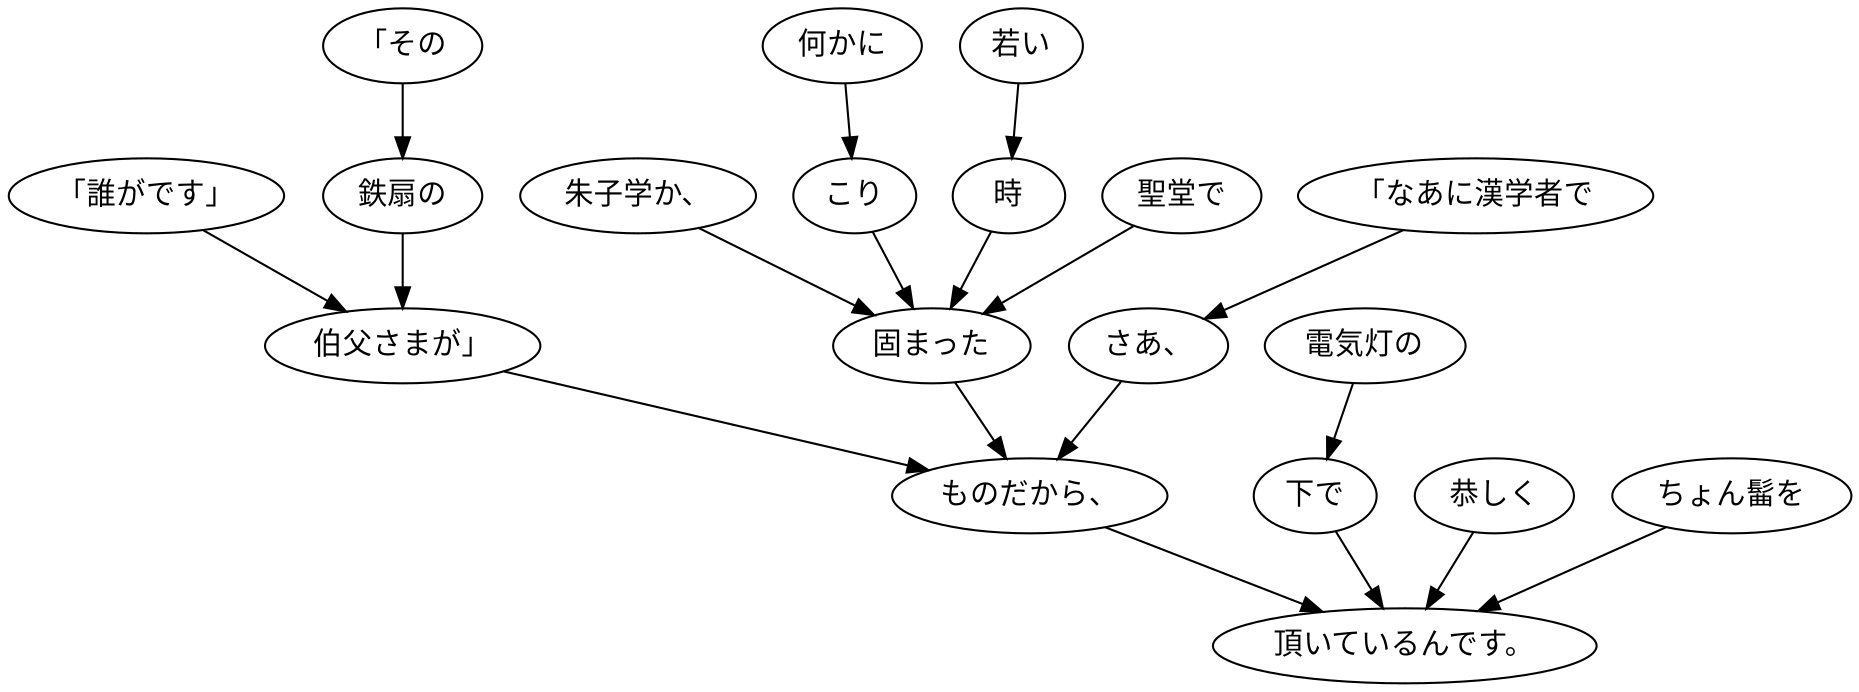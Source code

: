 digraph graph1767 {
	node0 [label="「誰がです」"];
	node1 [label="「その"];
	node2 [label="鉄扇の"];
	node3 [label="伯父さまが」"];
	node4 [label="「なあに漢学者で"];
	node5 [label="さあ、"];
	node6 [label="若い"];
	node7 [label="時"];
	node8 [label="聖堂で"];
	node9 [label="朱子学か、"];
	node10 [label="何かに"];
	node11 [label="こり"];
	node12 [label="固まった"];
	node13 [label="ものだから、"];
	node14 [label="電気灯の"];
	node15 [label="下で"];
	node16 [label="恭しく"];
	node17 [label="ちょん髷を"];
	node18 [label="頂いているんです。"];
	node0 -> node3;
	node1 -> node2;
	node2 -> node3;
	node3 -> node13;
	node4 -> node5;
	node5 -> node13;
	node6 -> node7;
	node7 -> node12;
	node8 -> node12;
	node9 -> node12;
	node10 -> node11;
	node11 -> node12;
	node12 -> node13;
	node13 -> node18;
	node14 -> node15;
	node15 -> node18;
	node16 -> node18;
	node17 -> node18;
}
